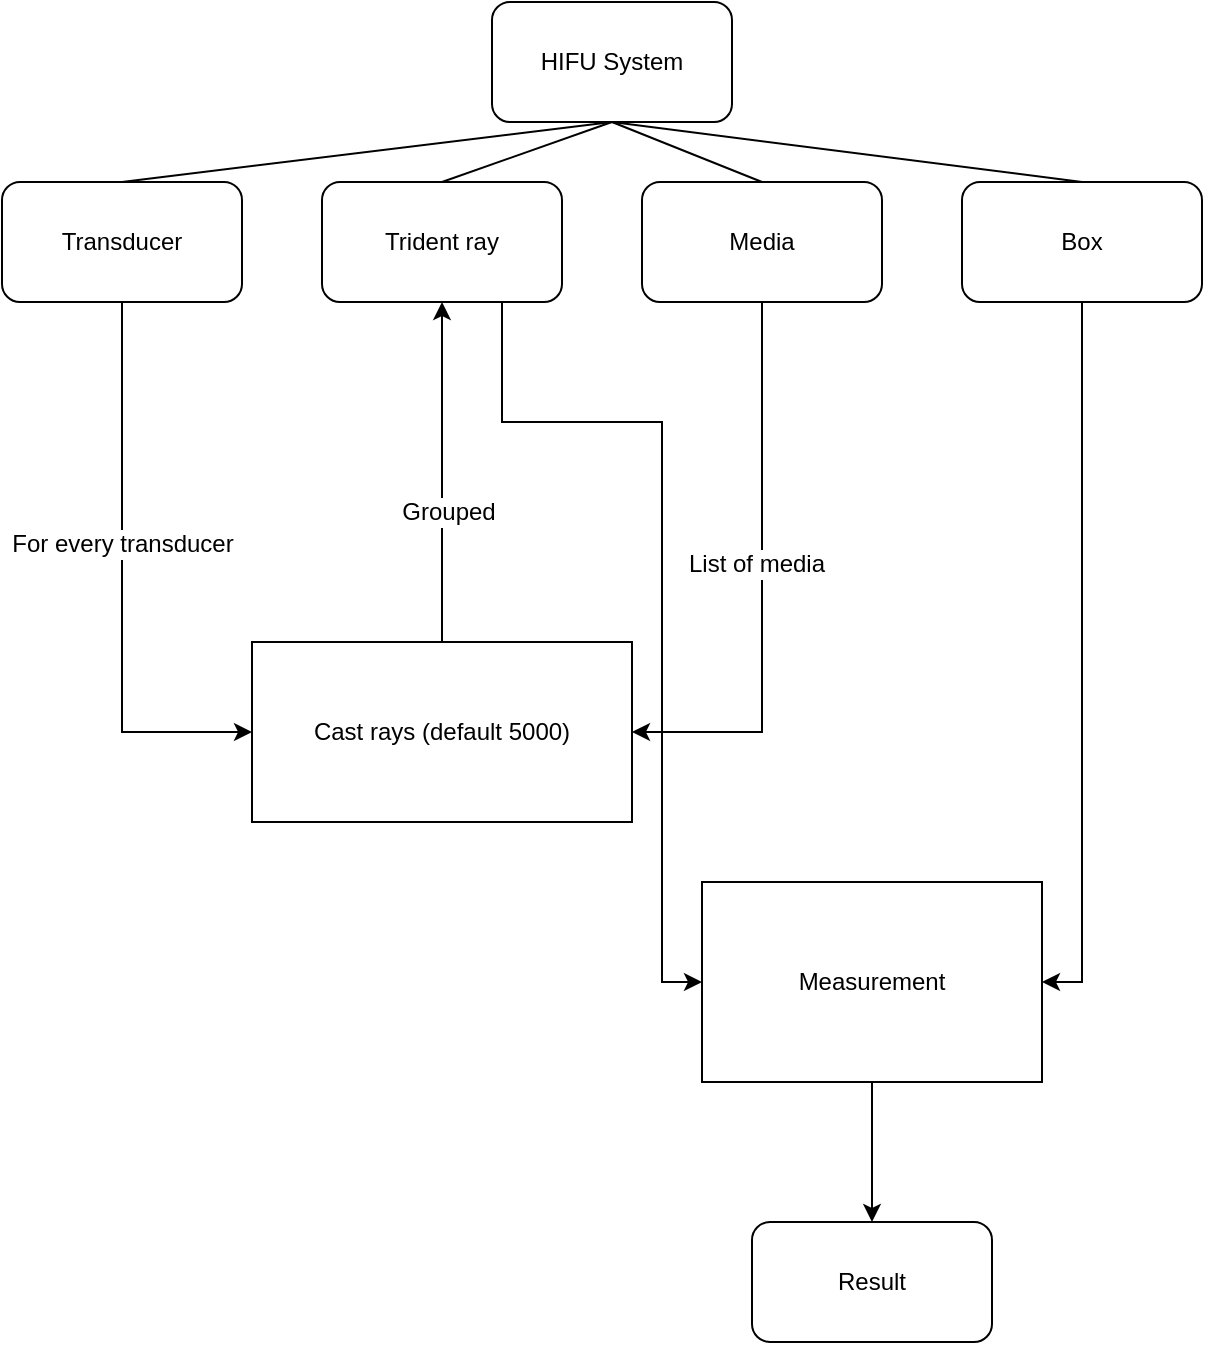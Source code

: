 <mxfile version="10.6.5" type="device"><diagram id="zD-FK-OY3__28FjYAVdz" name="Page-1"><mxGraphModel dx="1394" dy="915" grid="1" gridSize="10" guides="1" tooltips="1" connect="1" arrows="1" fold="1" page="1" pageScale="1" pageWidth="850" pageHeight="1100" math="0" shadow="0"><root><mxCell id="0"/><mxCell id="1" parent="0"/><mxCell id="7A5NwB8MYBDl0FGtIi3W-1" value="HIFU System" style="rounded=1;whiteSpace=wrap;html=1;" vertex="1" parent="1"><mxGeometry x="365" y="10" width="120" height="60" as="geometry"/></mxCell><mxCell id="7A5NwB8MYBDl0FGtIi3W-22" style="edgeStyle=orthogonalEdgeStyle;rounded=0;orthogonalLoop=1;jettySize=auto;html=1;exitX=0.5;exitY=1;exitDx=0;exitDy=0;entryX=0;entryY=0.5;entryDx=0;entryDy=0;" edge="1" parent="1" source="7A5NwB8MYBDl0FGtIi3W-2" target="7A5NwB8MYBDl0FGtIi3W-19"><mxGeometry relative="1" as="geometry"><mxPoint x="180" y="440" as="targetPoint"/></mxGeometry></mxCell><mxCell id="7A5NwB8MYBDl0FGtIi3W-25" value="For every transducer" style="text;html=1;resizable=0;points=[];align=center;verticalAlign=middle;labelBackgroundColor=#ffffff;" vertex="1" connectable="0" parent="7A5NwB8MYBDl0FGtIi3W-22"><mxGeometry x="-0.136" relative="1" as="geometry"><mxPoint as="offset"/></mxGeometry></mxCell><mxCell id="7A5NwB8MYBDl0FGtIi3W-2" value="Transducer" style="rounded=1;whiteSpace=wrap;html=1;" vertex="1" parent="1"><mxGeometry x="120" y="100" width="120" height="60" as="geometry"/></mxCell><mxCell id="7A5NwB8MYBDl0FGtIi3W-29" style="edgeStyle=orthogonalEdgeStyle;rounded=0;orthogonalLoop=1;jettySize=auto;html=1;entryX=0;entryY=0.5;entryDx=0;entryDy=0;" edge="1" parent="1" source="7A5NwB8MYBDl0FGtIi3W-3" target="7A5NwB8MYBDl0FGtIi3W-27"><mxGeometry relative="1" as="geometry"><Array as="points"><mxPoint x="370" y="220"/><mxPoint x="450" y="220"/><mxPoint x="450" y="500"/></Array></mxGeometry></mxCell><mxCell id="7A5NwB8MYBDl0FGtIi3W-3" value="Trident ray" style="rounded=1;whiteSpace=wrap;html=1;" vertex="1" parent="1"><mxGeometry x="280" y="100" width="120" height="60" as="geometry"/></mxCell><mxCell id="7A5NwB8MYBDl0FGtIi3W-21" style="edgeStyle=orthogonalEdgeStyle;rounded=0;orthogonalLoop=1;jettySize=auto;html=1;exitX=0.5;exitY=1;exitDx=0;exitDy=0;entryX=1;entryY=0.5;entryDx=0;entryDy=0;" edge="1" parent="1" source="7A5NwB8MYBDl0FGtIi3W-4" target="7A5NwB8MYBDl0FGtIi3W-19"><mxGeometry relative="1" as="geometry"><mxPoint x="500" y="430" as="targetPoint"/></mxGeometry></mxCell><mxCell id="7A5NwB8MYBDl0FGtIi3W-24" value="List of media" style="text;html=1;resizable=0;points=[];align=center;verticalAlign=middle;labelBackgroundColor=#ffffff;" vertex="1" connectable="0" parent="7A5NwB8MYBDl0FGtIi3W-21"><mxGeometry x="-0.064" y="-3" relative="1" as="geometry"><mxPoint as="offset"/></mxGeometry></mxCell><mxCell id="7A5NwB8MYBDl0FGtIi3W-4" value="Media" style="rounded=1;whiteSpace=wrap;html=1;" vertex="1" parent="1"><mxGeometry x="440" y="100" width="120" height="60" as="geometry"/></mxCell><mxCell id="7A5NwB8MYBDl0FGtIi3W-28" style="edgeStyle=orthogonalEdgeStyle;rounded=0;orthogonalLoop=1;jettySize=auto;html=1;entryX=1;entryY=0.5;entryDx=0;entryDy=0;" edge="1" parent="1" source="7A5NwB8MYBDl0FGtIi3W-5" target="7A5NwB8MYBDl0FGtIi3W-27"><mxGeometry relative="1" as="geometry"><Array as="points"><mxPoint x="660" y="500"/></Array></mxGeometry></mxCell><mxCell id="7A5NwB8MYBDl0FGtIi3W-5" value="Box" style="rounded=1;whiteSpace=wrap;html=1;" vertex="1" parent="1"><mxGeometry x="600" y="100" width="120" height="60" as="geometry"/></mxCell><mxCell id="7A5NwB8MYBDl0FGtIi3W-6" value="" style="endArrow=none;html=1;entryX=0.5;entryY=1;entryDx=0;entryDy=0;exitX=0.5;exitY=0;exitDx=0;exitDy=0;" edge="1" parent="1" source="7A5NwB8MYBDl0FGtIi3W-2" target="7A5NwB8MYBDl0FGtIi3W-1"><mxGeometry width="50" height="50" relative="1" as="geometry"><mxPoint x="120" y="230" as="sourcePoint"/><mxPoint x="170" y="180" as="targetPoint"/></mxGeometry></mxCell><mxCell id="7A5NwB8MYBDl0FGtIi3W-7" value="" style="endArrow=none;html=1;entryX=0.5;entryY=1;entryDx=0;entryDy=0;exitX=0.5;exitY=0;exitDx=0;exitDy=0;" edge="1" parent="1" source="7A5NwB8MYBDl0FGtIi3W-3" target="7A5NwB8MYBDl0FGtIi3W-1"><mxGeometry width="50" height="50" relative="1" as="geometry"><mxPoint x="120" y="230" as="sourcePoint"/><mxPoint x="170" y="180" as="targetPoint"/></mxGeometry></mxCell><mxCell id="7A5NwB8MYBDl0FGtIi3W-8" value="" style="endArrow=none;html=1;entryX=0.5;entryY=1;entryDx=0;entryDy=0;exitX=0.5;exitY=0;exitDx=0;exitDy=0;" edge="1" parent="1" source="7A5NwB8MYBDl0FGtIi3W-4" target="7A5NwB8MYBDl0FGtIi3W-1"><mxGeometry width="50" height="50" relative="1" as="geometry"><mxPoint x="120" y="230" as="sourcePoint"/><mxPoint x="170" y="180" as="targetPoint"/></mxGeometry></mxCell><mxCell id="7A5NwB8MYBDl0FGtIi3W-9" value="" style="endArrow=none;html=1;entryX=0.5;entryY=1;entryDx=0;entryDy=0;exitX=0.5;exitY=0;exitDx=0;exitDy=0;" edge="1" parent="1" source="7A5NwB8MYBDl0FGtIi3W-5" target="7A5NwB8MYBDl0FGtIi3W-1"><mxGeometry width="50" height="50" relative="1" as="geometry"><mxPoint x="120" y="230" as="sourcePoint"/><mxPoint x="170" y="180" as="targetPoint"/></mxGeometry></mxCell><mxCell id="7A5NwB8MYBDl0FGtIi3W-23" style="edgeStyle=orthogonalEdgeStyle;rounded=0;orthogonalLoop=1;jettySize=auto;html=1;entryX=0.5;entryY=1;entryDx=0;entryDy=0;" edge="1" parent="1" source="7A5NwB8MYBDl0FGtIi3W-19" target="7A5NwB8MYBDl0FGtIi3W-3"><mxGeometry relative="1" as="geometry"/></mxCell><mxCell id="7A5NwB8MYBDl0FGtIi3W-26" value="Grouped" style="text;html=1;resizable=0;points=[];align=center;verticalAlign=middle;labelBackgroundColor=#ffffff;" vertex="1" connectable="0" parent="7A5NwB8MYBDl0FGtIi3W-23"><mxGeometry x="-0.235" y="-3" relative="1" as="geometry"><mxPoint as="offset"/></mxGeometry></mxCell><mxCell id="7A5NwB8MYBDl0FGtIi3W-19" value="Cast rays (default 5000)" style="rounded=0;whiteSpace=wrap;html=1;" vertex="1" parent="1"><mxGeometry x="245" y="330" width="190" height="90" as="geometry"/></mxCell><mxCell id="7A5NwB8MYBDl0FGtIi3W-27" value="Measurement" style="rounded=0;whiteSpace=wrap;html=1;" vertex="1" parent="1"><mxGeometry x="470" y="450" width="170" height="100" as="geometry"/></mxCell><mxCell id="7A5NwB8MYBDl0FGtIi3W-32" value="&lt;div&gt;Result&lt;/div&gt;" style="rounded=1;whiteSpace=wrap;html=1;" vertex="1" parent="1"><mxGeometry x="495" y="620" width="120" height="60" as="geometry"/></mxCell><mxCell id="7A5NwB8MYBDl0FGtIi3W-35" value="" style="endArrow=classic;html=1;exitX=0.5;exitY=1;exitDx=0;exitDy=0;entryX=0.5;entryY=0;entryDx=0;entryDy=0;" edge="1" parent="1" source="7A5NwB8MYBDl0FGtIi3W-27" target="7A5NwB8MYBDl0FGtIi3W-32"><mxGeometry width="50" height="50" relative="1" as="geometry"><mxPoint x="120" y="750" as="sourcePoint"/><mxPoint x="170" y="700" as="targetPoint"/></mxGeometry></mxCell></root></mxGraphModel></diagram></mxfile>